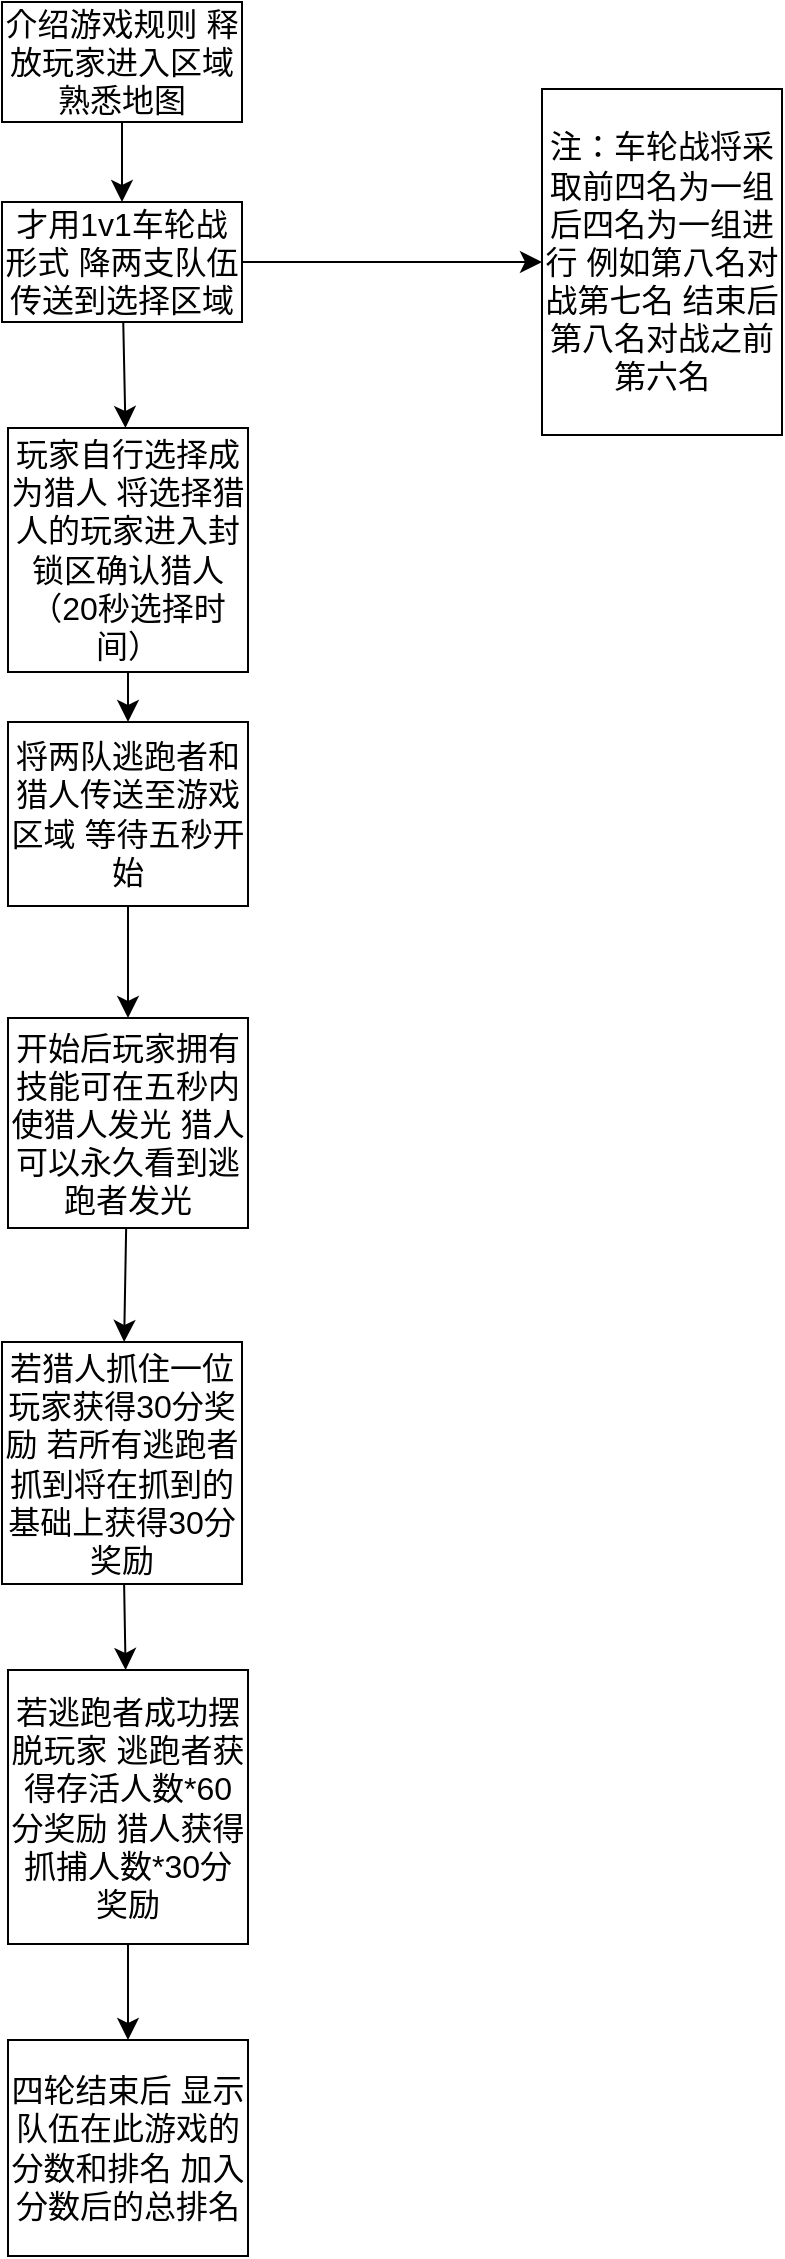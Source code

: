 <mxfile version="22.1.3" type="github">
  <diagram name="第 1 页" id="hZ_Ys6aM_7410wJPslLY">
    <mxGraphModel dx="380" dy="893" grid="0" gridSize="10" guides="1" tooltips="1" connect="1" arrows="1" fold="1" page="0" pageScale="1" pageWidth="827" pageHeight="1169" math="0" shadow="0">
      <root>
        <mxCell id="0" />
        <mxCell id="1" parent="0" />
        <mxCell id="rfNkvmtyaerZlIBuDHLV-3" value="" style="edgeStyle=none;curved=1;rounded=0;orthogonalLoop=1;jettySize=auto;html=1;fontSize=12;startSize=8;endSize=8;" parent="1" source="rfNkvmtyaerZlIBuDHLV-1" target="rfNkvmtyaerZlIBuDHLV-2" edge="1">
          <mxGeometry relative="1" as="geometry" />
        </mxCell>
        <mxCell id="rfNkvmtyaerZlIBuDHLV-1" value="介绍游戏规则 释放玩家进入区域熟悉地图" style="whiteSpace=wrap;html=1;fontSize=16;" parent="1" vertex="1">
          <mxGeometry x="142" y="-26" width="120" height="60" as="geometry" />
        </mxCell>
        <mxCell id="rfNkvmtyaerZlIBuDHLV-5" value="" style="edgeStyle=none;curved=1;rounded=0;orthogonalLoop=1;jettySize=auto;html=1;fontSize=12;startSize=8;endSize=8;" parent="1" source="rfNkvmtyaerZlIBuDHLV-2" target="rfNkvmtyaerZlIBuDHLV-4" edge="1">
          <mxGeometry relative="1" as="geometry" />
        </mxCell>
        <mxCell id="IsyP4NENWSV5cFU5x8kX-4" value="" style="edgeStyle=none;curved=1;rounded=0;orthogonalLoop=1;jettySize=auto;html=1;fontSize=12;startSize=8;endSize=8;" edge="1" parent="1" source="rfNkvmtyaerZlIBuDHLV-2" target="IsyP4NENWSV5cFU5x8kX-3">
          <mxGeometry relative="1" as="geometry" />
        </mxCell>
        <mxCell id="rfNkvmtyaerZlIBuDHLV-2" value="才用1v1车轮战形式 降两支队伍传送到选择区域" style="whiteSpace=wrap;html=1;fontSize=16;" parent="1" vertex="1">
          <mxGeometry x="142" y="74" width="120" height="60" as="geometry" />
        </mxCell>
        <mxCell id="rfNkvmtyaerZlIBuDHLV-7" value="" style="edgeStyle=none;curved=1;rounded=0;orthogonalLoop=1;jettySize=auto;html=1;fontSize=12;startSize=8;endSize=8;" parent="1" source="rfNkvmtyaerZlIBuDHLV-4" target="rfNkvmtyaerZlIBuDHLV-6" edge="1">
          <mxGeometry relative="1" as="geometry" />
        </mxCell>
        <mxCell id="rfNkvmtyaerZlIBuDHLV-4" value="玩家自行选择成为猎人 将选择猎人的玩家进入封锁区确认猎人（20秒选择时间）" style="whiteSpace=wrap;html=1;fontSize=16;" parent="1" vertex="1">
          <mxGeometry x="145" y="187" width="120" height="122" as="geometry" />
        </mxCell>
        <mxCell id="rfNkvmtyaerZlIBuDHLV-9" value="" style="edgeStyle=none;curved=1;rounded=0;orthogonalLoop=1;jettySize=auto;html=1;fontSize=12;startSize=8;endSize=8;" parent="1" source="rfNkvmtyaerZlIBuDHLV-6" target="rfNkvmtyaerZlIBuDHLV-8" edge="1">
          <mxGeometry relative="1" as="geometry" />
        </mxCell>
        <mxCell id="rfNkvmtyaerZlIBuDHLV-6" value="将两队逃跑者和猎人传送至游戏区域 等待五秒开始" style="whiteSpace=wrap;html=1;fontSize=16;" parent="1" vertex="1">
          <mxGeometry x="145" y="334" width="120" height="92" as="geometry" />
        </mxCell>
        <mxCell id="rfNkvmtyaerZlIBuDHLV-11" value="" style="edgeStyle=none;curved=1;rounded=0;orthogonalLoop=1;jettySize=auto;html=1;fontSize=12;startSize=8;endSize=8;" parent="1" source="rfNkvmtyaerZlIBuDHLV-8" target="rfNkvmtyaerZlIBuDHLV-10" edge="1">
          <mxGeometry relative="1" as="geometry" />
        </mxCell>
        <mxCell id="rfNkvmtyaerZlIBuDHLV-8" value="开始后玩家拥有技能可在五秒内使猎人发光 猎人可以永久看到逃跑者发光" style="whiteSpace=wrap;html=1;fontSize=16;" parent="1" vertex="1">
          <mxGeometry x="145" y="482" width="120" height="105" as="geometry" />
        </mxCell>
        <mxCell id="rfNkvmtyaerZlIBuDHLV-13" value="" style="edgeStyle=none;curved=1;rounded=0;orthogonalLoop=1;jettySize=auto;html=1;fontSize=12;startSize=8;endSize=8;" parent="1" source="rfNkvmtyaerZlIBuDHLV-10" target="rfNkvmtyaerZlIBuDHLV-12" edge="1">
          <mxGeometry relative="1" as="geometry" />
        </mxCell>
        <mxCell id="rfNkvmtyaerZlIBuDHLV-10" value="若猎人抓住一位玩家获得30分奖励 若所有逃跑者抓到将在抓到的基础上获得30分奖励" style="whiteSpace=wrap;html=1;fontSize=16;" parent="1" vertex="1">
          <mxGeometry x="142" y="644" width="120" height="121" as="geometry" />
        </mxCell>
        <mxCell id="IsyP4NENWSV5cFU5x8kX-2" value="" style="edgeStyle=none;curved=1;rounded=0;orthogonalLoop=1;jettySize=auto;html=1;fontSize=12;startSize=8;endSize=8;" edge="1" parent="1" source="rfNkvmtyaerZlIBuDHLV-12" target="IsyP4NENWSV5cFU5x8kX-1">
          <mxGeometry relative="1" as="geometry" />
        </mxCell>
        <mxCell id="rfNkvmtyaerZlIBuDHLV-12" value="若逃跑者成功摆脱玩家 逃跑者获得存活人数*60分奖励 猎人获得抓捕人数*30分奖励" style="whiteSpace=wrap;html=1;fontSize=16;" parent="1" vertex="1">
          <mxGeometry x="145" y="808" width="120" height="137" as="geometry" />
        </mxCell>
        <mxCell id="IsyP4NENWSV5cFU5x8kX-1" value="四轮结束后 显示队伍在此游戏的分数和排名 加入分数后的总排名" style="whiteSpace=wrap;html=1;fontSize=16;" vertex="1" parent="1">
          <mxGeometry x="145" y="993" width="120" height="108" as="geometry" />
        </mxCell>
        <mxCell id="IsyP4NENWSV5cFU5x8kX-3" value="注：车轮战将采取前四名为一组 后四名为一组进行 例如第八名对战第七名 结束后第八名对战之前第六名" style="whiteSpace=wrap;html=1;fontSize=16;" vertex="1" parent="1">
          <mxGeometry x="412" y="17.5" width="120" height="173" as="geometry" />
        </mxCell>
      </root>
    </mxGraphModel>
  </diagram>
</mxfile>
